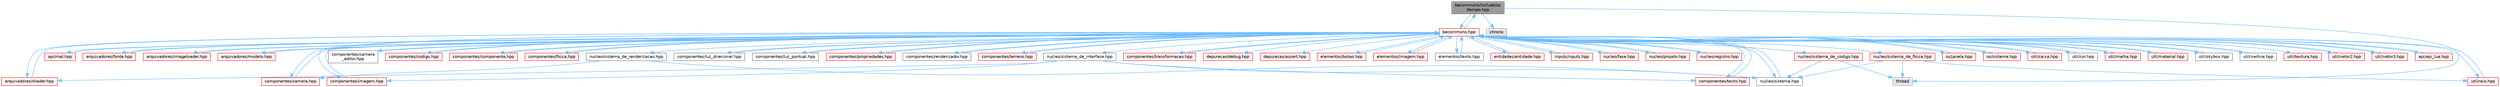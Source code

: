 digraph "becommons/include/os/tempo.hpp"
{
 // LATEX_PDF_SIZE
  bgcolor="transparent";
  edge [fontname=Helvetica,fontsize=10,labelfontname=Helvetica,labelfontsize=10];
  node [fontname=Helvetica,fontsize=10,shape=box,height=0.2,width=0.4];
  Node1 [id="Node000001",label="becommons/include/os\l/tempo.hpp",height=0.2,width=0.4,color="gray40", fillcolor="grey60", style="filled", fontcolor="black",tooltip="Inicia e gerencia o tempo."];
  Node1 -> Node2 [id="edge1_Node000001_Node000002",color="steelblue1",style="solid",tooltip=" "];
  Node2 [id="Node000002",label="thread",height=0.2,width=0.4,color="grey60", fillcolor="#E0E0E0", style="filled",tooltip=" "];
  Node1 -> Node3 [id="edge2_Node000001_Node000003",color="steelblue1",style="solid",tooltip=" "];
  Node3 [id="Node000003",label="chrono",height=0.2,width=0.4,color="grey60", fillcolor="#E0E0E0", style="filled",tooltip=" "];
  Node1 -> Node4 [id="edge3_Node000001_Node000004",color="steelblue1",style="solid",tooltip=" "];
  Node4 [id="Node000004",label="becommons.hpp",height=0.2,width=0.4,color="red", fillcolor="#FFF0F0", style="filled",URL="$becommons_8hpp.html",tooltip=" "];
  Node4 -> Node5 [id="edge4_Node000004_Node000005",color="steelblue1",style="solid",tooltip=" "];
  Node5 [id="Node000005",label="api/api_lua.hpp",height=0.2,width=0.4,color="red", fillcolor="#FFF0F0", style="filled",URL="$api__lua_8hpp.html",tooltip="Gerencia a configuração do luabridge para api lua."];
  Node5 -> Node4 [id="edge5_Node000005_Node000004",color="steelblue1",style="solid",tooltip=" "];
  Node4 -> Node10 [id="edge6_Node000004_Node000010",color="steelblue1",style="solid",tooltip=" "];
  Node10 [id="Node000010",label="api/mat.hpp",height=0.2,width=0.4,color="red", fillcolor="#FFF0F0", style="filled",URL="$mat_8hpp.html",tooltip="Gerencia funçoes matemáticas."];
  Node10 -> Node4 [id="edge7_Node000010_Node000004",color="steelblue1",style="solid",tooltip=" "];
  Node4 -> Node13 [id="edge8_Node000004_Node000013",color="steelblue1",style="solid",tooltip=" "];
  Node13 [id="Node000013",label="arquivadores/fonte.hpp",height=0.2,width=0.4,color="red", fillcolor="#FFF0F0", style="filled",URL="$fonte_8hpp.html",tooltip="Define estruturas básicas para renderização de textos."];
  Node13 -> Node4 [id="edge9_Node000013_Node000004",color="steelblue1",style="solid",tooltip=" "];
  Node4 -> Node18 [id="edge10_Node000004_Node000018",color="steelblue1",style="solid",tooltip=" "];
  Node18 [id="Node000018",label="arquivadores/imageloader.hpp",height=0.2,width=0.4,color="red", fillcolor="#FFF0F0", style="filled",URL="$imageloader_8hpp.html",tooltip="Gerencia as imagems/texturas carregadas na engine."];
  Node18 -> Node4 [id="edge11_Node000018_Node000004",color="steelblue1",style="solid",tooltip=" "];
  Node4 -> Node24 [id="edge12_Node000004_Node000024",color="steelblue1",style="solid",tooltip=" "];
  Node24 [id="Node000024",label="arquivadores/modelo.hpp",height=0.2,width=0.4,color="red", fillcolor="#FFF0F0", style="filled",URL="$modelo_8hpp.html",tooltip="Carrega um modelo usando a biblioteca assimp com base em um diretório."];
  Node24 -> Node4 [id="edge13_Node000024_Node000004",color="steelblue1",style="solid",tooltip=" "];
  Node4 -> Node26 [id="edge14_Node000004_Node000026",color="steelblue1",style="solid",tooltip=" "];
  Node26 [id="Node000026",label="arquivadores/shader.hpp",height=0.2,width=0.4,color="red", fillcolor="#FFF0F0", style="filled",URL="$shader_8hpp.html",tooltip="Gerencia os shaders GLSL."];
  Node26 -> Node4 [id="edge15_Node000026_Node000004",color="steelblue1",style="solid",tooltip=" "];
  Node4 -> Node32 [id="edge16_Node000004_Node000032",color="steelblue1",style="solid",tooltip=" "];
  Node32 [id="Node000032",label="componentes/camera.hpp",height=0.2,width=0.4,color="red", fillcolor="#FFF0F0", style="filled",URL="$camera_8hpp.html",tooltip="Estrutura básica de câmera."];
  Node32 -> Node4 [id="edge17_Node000032_Node000004",color="steelblue1",style="solid",tooltip=" "];
  Node4 -> Node35 [id="edge18_Node000004_Node000035",color="steelblue1",style="solid",tooltip=" "];
  Node35 [id="Node000035",label="componentes/camera\l_editor.hpp",height=0.2,width=0.4,color="grey40", fillcolor="white", style="filled",URL="$camera__editor_8hpp.html",tooltip=" "];
  Node35 -> Node4 [id="edge19_Node000035_Node000004",color="steelblue1",style="solid",tooltip=" "];
  Node4 -> Node36 [id="edge20_Node000004_Node000036",color="steelblue1",style="solid",tooltip=" "];
  Node36 [id="Node000036",label="componentes/codigo.hpp",height=0.2,width=0.4,color="red", fillcolor="#FFF0F0", style="filled",URL="$codigo_8hpp.html",tooltip="Componente de código para entidades ECS."];
  Node36 -> Node4 [id="edge21_Node000036_Node000004",color="steelblue1",style="solid",tooltip=" "];
  Node4 -> Node38 [id="edge22_Node000004_Node000038",color="steelblue1",style="solid",tooltip=" "];
  Node38 [id="Node000038",label="componentes/componente.hpp",height=0.2,width=0.4,color="red", fillcolor="#FFF0F0", style="filled",URL="$componente_8hpp.html",tooltip="Estrutura base para componetes."];
  Node38 -> Node4 [id="edge23_Node000038_Node000004",color="steelblue1",style="solid",tooltip=" "];
  Node4 -> Node43 [id="edge24_Node000004_Node000043",color="steelblue1",style="solid",tooltip=" "];
  Node43 [id="Node000043",label="componentes/fisica.hpp",height=0.2,width=0.4,color="red", fillcolor="#FFF0F0", style="filled",URL="$fisica_8hpp.html",tooltip="Componente de física para entidades ECS."];
  Node43 -> Node4 [id="edge25_Node000043_Node000004",color="steelblue1",style="solid",tooltip=" "];
  Node4 -> Node44 [id="edge26_Node000004_Node000044",color="steelblue1",style="solid",tooltip=" "];
  Node44 [id="Node000044",label="componentes/imagem.hpp",height=0.2,width=0.4,color="red", fillcolor="#FFF0F0", style="filled",URL="$componentes_2imagem_8hpp.html",tooltip=" "];
  Node44 -> Node4 [id="edge27_Node000044_Node000004",color="steelblue1",style="solid",tooltip=" "];
  Node4 -> Node45 [id="edge28_Node000004_Node000045",color="steelblue1",style="solid",tooltip=" "];
  Node45 [id="Node000045",label="componentes/luz_direcional.hpp",height=0.2,width=0.4,color="grey40", fillcolor="white", style="filled",URL="$luz__direcional_8hpp.html",tooltip=" "];
  Node45 -> Node4 [id="edge29_Node000045_Node000004",color="steelblue1",style="solid",tooltip=" "];
  Node4 -> Node46 [id="edge30_Node000004_Node000046",color="steelblue1",style="solid",tooltip=" "];
  Node46 [id="Node000046",label="componentes/luz_pontual.hpp",height=0.2,width=0.4,color="grey40", fillcolor="white", style="filled",URL="$luz__pontual_8hpp.html",tooltip=" "];
  Node46 -> Node4 [id="edge31_Node000046_Node000004",color="steelblue1",style="solid",tooltip=" "];
  Node4 -> Node47 [id="edge32_Node000004_Node000047",color="steelblue1",style="solid",tooltip=" "];
  Node47 [id="Node000047",label="componentes/propriedades.hpp",height=0.2,width=0.4,color="red", fillcolor="#FFF0F0", style="filled",URL="$propriedades_8hpp.html",tooltip=" "];
  Node47 -> Node4 [id="edge33_Node000047_Node000004",color="steelblue1",style="solid",tooltip=" "];
  Node4 -> Node48 [id="edge34_Node000004_Node000048",color="steelblue1",style="solid",tooltip=" "];
  Node48 [id="Node000048",label="componentes/renderizador.hpp",height=0.2,width=0.4,color="grey40", fillcolor="white", style="filled",URL="$renderizador_8hpp.html",tooltip=" "];
  Node48 -> Node4 [id="edge35_Node000048_Node000004",color="steelblue1",style="solid",tooltip=" "];
  Node4 -> Node49 [id="edge36_Node000004_Node000049",color="steelblue1",style="solid",tooltip=" "];
  Node49 [id="Node000049",label="componentes/terreno.hpp",height=0.2,width=0.4,color="red", fillcolor="#FFF0F0", style="filled",URL="$terreno_8hpp.html",tooltip=" "];
  Node49 -> Node4 [id="edge37_Node000049_Node000004",color="steelblue1",style="solid",tooltip=" "];
  Node4 -> Node50 [id="edge38_Node000004_Node000050",color="steelblue1",style="solid",tooltip=" "];
  Node50 [id="Node000050",label="componentes/texto.hpp",height=0.2,width=0.4,color="red", fillcolor="#FFF0F0", style="filled",URL="$componentes_2texto_8hpp.html",tooltip=" "];
  Node50 -> Node4 [id="edge39_Node000050_Node000004",color="steelblue1",style="solid",tooltip=" "];
  Node4 -> Node51 [id="edge40_Node000004_Node000051",color="steelblue1",style="solid",tooltip=" "];
  Node51 [id="Node000051",label="componentes/transformacao.hpp",height=0.2,width=0.4,color="red", fillcolor="#FFF0F0", style="filled",URL="$transformacao_8hpp.html",tooltip="Calcula a mtriz de modelo para um objeto 3d qualquer."];
  Node51 -> Node4 [id="edge41_Node000051_Node000004",color="steelblue1",style="solid",tooltip=" "];
  Node4 -> Node55 [id="edge42_Node000004_Node000055",color="steelblue1",style="solid",tooltip=" "];
  Node55 [id="Node000055",label="depuracao/debug.hpp",height=0.2,width=0.4,color="red", fillcolor="#FFF0F0", style="filled",URL="$debug_8hpp.html",tooltip=" "];
  Node4 -> Node56 [id="edge43_Node000004_Node000056",color="steelblue1",style="solid",tooltip=" "];
  Node56 [id="Node000056",label="depuracao/assert.hpp",height=0.2,width=0.4,color="red", fillcolor="#FFF0F0", style="filled",URL="$assert_8hpp.html",tooltip=" "];
  Node4 -> Node59 [id="edge44_Node000004_Node000059",color="steelblue1",style="solid",tooltip=" "];
  Node59 [id="Node000059",label="elementos/botao.hpp",height=0.2,width=0.4,color="red", fillcolor="#FFF0F0", style="filled",URL="$botao_8hpp.html",tooltip=" "];
  Node59 -> Node4 [id="edge45_Node000059_Node000004",color="steelblue1",style="solid",tooltip=" "];
  Node4 -> Node61 [id="edge46_Node000004_Node000061",color="steelblue1",style="solid",tooltip=" "];
  Node61 [id="Node000061",label="elementos/imagem.hpp",height=0.2,width=0.4,color="red", fillcolor="#FFF0F0", style="filled",URL="$elementos_2imagem_8hpp.html",tooltip="Gerencia a configuração do luabridge para api lua."];
  Node61 -> Node4 [id="edge47_Node000061_Node000004",color="steelblue1",style="solid",tooltip=" "];
  Node4 -> Node62 [id="edge48_Node000004_Node000062",color="steelblue1",style="solid",tooltip=" "];
  Node62 [id="Node000062",label="elementos/texto.hpp",height=0.2,width=0.4,color="grey40", fillcolor="white", style="filled",URL="$elementos_2texto_8hpp.html",tooltip=" "];
  Node62 -> Node4 [id="edge49_Node000062_Node000004",color="steelblue1",style="solid",tooltip=" "];
  Node4 -> Node63 [id="edge50_Node000004_Node000063",color="steelblue1",style="solid",tooltip=" "];
  Node63 [id="Node000063",label="entidades/entidade.hpp",height=0.2,width=0.4,color="red", fillcolor="#FFF0F0", style="filled",URL="$entidade_8hpp.html",tooltip="Inclusoes e defini��es relacionadas � entidade."];
  Node63 -> Node4 [id="edge51_Node000063_Node000004",color="steelblue1",style="solid",tooltip=" "];
  Node4 -> Node64 [id="edge52_Node000004_Node000064",color="steelblue1",style="solid",tooltip=" "];
  Node64 [id="Node000064",label="inputs/inputs.hpp",height=0.2,width=0.4,color="red", fillcolor="#FFF0F0", style="filled",URL="$inputs_8hpp.html",tooltip=" "];
  Node64 -> Node4 [id="edge53_Node000064_Node000004",color="steelblue1",style="solid",tooltip=" "];
  Node4 -> Node65 [id="edge54_Node000004_Node000065",color="steelblue1",style="solid",tooltip=" "];
  Node65 [id="Node000065",label="nucleo/fase.hpp",height=0.2,width=0.4,color="red", fillcolor="#FFF0F0", style="filled",URL="$fase_8hpp.html",tooltip="Gerencia sistemas numa fase."];
  Node65 -> Node4 [id="edge55_Node000065_Node000004",color="steelblue1",style="solid",tooltip=" "];
  Node4 -> Node66 [id="edge56_Node000004_Node000066",color="steelblue1",style="solid",tooltip=" "];
  Node66 [id="Node000066",label="nucleo/projeto.hpp",height=0.2,width=0.4,color="red", fillcolor="#FFF0F0", style="filled",URL="$projeto_8hpp.html",tooltip="Gerencia configurações do projeto."];
  Node66 -> Node4 [id="edge57_Node000066_Node000004",color="steelblue1",style="solid",tooltip=" "];
  Node4 -> Node67 [id="edge58_Node000004_Node000067",color="steelblue1",style="solid",tooltip=" "];
  Node67 [id="Node000067",label="nucleo/registro.hpp",height=0.2,width=0.4,color="red", fillcolor="#FFF0F0", style="filled",URL="$registro_8hpp.html",tooltip="Inclusoes e definições relacionadas à registro."];
  Node67 -> Node4 [id="edge59_Node000067_Node000004",color="steelblue1",style="solid",tooltip=" "];
  Node4 -> Node69 [id="edge60_Node000004_Node000069",color="steelblue1",style="solid",tooltip=" "];
  Node69 [id="Node000069",label="nucleo/sistema.hpp",height=0.2,width=0.4,color="grey40", fillcolor="white", style="filled",URL="$nucleo_2sistema_8hpp.html",tooltip=" "];
  Node69 -> Node4 [id="edge61_Node000069_Node000004",color="steelblue1",style="solid",tooltip=" "];
  Node4 -> Node70 [id="edge62_Node000004_Node000070",color="steelblue1",style="solid",tooltip=" "];
  Node70 [id="Node000070",label="nucleo/sistema_de_codigo.hpp",height=0.2,width=0.4,color="red", fillcolor="#FFF0F0", style="filled",URL="$sistema__de__codigo_8hpp.html",tooltip=" "];
  Node70 -> Node69 [id="edge63_Node000070_Node000069",color="steelblue1",style="solid",tooltip=" "];
  Node70 -> Node2 [id="edge64_Node000070_Node000002",color="steelblue1",style="solid",tooltip=" "];
  Node4 -> Node72 [id="edge65_Node000004_Node000072",color="steelblue1",style="solid",tooltip=" "];
  Node72 [id="Node000072",label="nucleo/sistema_de_fisica.hpp",height=0.2,width=0.4,color="red", fillcolor="#FFF0F0", style="filled",URL="$sistema__de__fisica_8hpp.html",tooltip="Gerencia a fisica de jogo com o bullet3."];
  Node72 -> Node69 [id="edge66_Node000072_Node000069",color="steelblue1",style="solid",tooltip=" "];
  Node72 -> Node73 [id="edge67_Node000072_Node000073",color="steelblue1",style="solid",tooltip=" "];
  Node73 [id="Node000073",label="util/raio.hpp",height=0.2,width=0.4,color="red", fillcolor="#FFF0F0", style="filled",URL="$raio_8hpp.html",tooltip=" "];
  Node73 -> Node4 [id="edge68_Node000073_Node000004",color="steelblue1",style="solid",tooltip=" "];
  Node72 -> Node2 [id="edge69_Node000072_Node000002",color="steelblue1",style="solid",tooltip=" "];
  Node4 -> Node74 [id="edge70_Node000004_Node000074",color="steelblue1",style="solid",tooltip=" "];
  Node74 [id="Node000074",label="nucleo/sistema_de_interface.hpp",height=0.2,width=0.4,color="grey40", fillcolor="white", style="filled",URL="$sistema__de__interface_8hpp.html",tooltip=" "];
  Node74 -> Node69 [id="edge71_Node000074_Node000069",color="steelblue1",style="solid",tooltip=" "];
  Node74 -> Node26 [id="edge72_Node000074_Node000026",color="steelblue1",style="solid",tooltip=" "];
  Node74 -> Node50 [id="edge73_Node000074_Node000050",color="steelblue1",style="solid",tooltip=" "];
  Node74 -> Node44 [id="edge74_Node000074_Node000044",color="steelblue1",style="solid",tooltip=" "];
  Node4 -> Node75 [id="edge75_Node000004_Node000075",color="steelblue1",style="solid",tooltip=" "];
  Node75 [id="Node000075",label="nucleo/sistema_de_renderizacao.hpp",height=0.2,width=0.4,color="grey40", fillcolor="white", style="filled",URL="$sistema__de__renderizacao_8hpp.html",tooltip="Gerencia a renderizacao."];
  Node75 -> Node69 [id="edge76_Node000075_Node000069",color="steelblue1",style="solid",tooltip=" "];
  Node75 -> Node32 [id="edge77_Node000075_Node000032",color="steelblue1",style="solid",tooltip=" "];
  Node4 -> Node76 [id="edge78_Node000004_Node000076",color="steelblue1",style="solid",tooltip=" "];
  Node76 [id="Node000076",label="os/janela.hpp",height=0.2,width=0.4,color="red", fillcolor="#FFF0F0", style="filled",URL="$janela_8hpp.html",tooltip="Inicia e gerencia janela glfw."];
  Node76 -> Node4 [id="edge79_Node000076_Node000004",color="steelblue1",style="solid",tooltip=" "];
  Node4 -> Node77 [id="edge80_Node000004_Node000077",color="steelblue1",style="solid",tooltip=" "];
  Node77 [id="Node000077",label="os/sistema.hpp",height=0.2,width=0.4,color="red", fillcolor="#FFF0F0", style="filled",URL="$os_2sistema_8hpp.html",tooltip="funçoes do sistema"];
  Node77 -> Node4 [id="edge81_Node000077_Node000004",color="steelblue1",style="solid",tooltip=" "];
  Node4 -> Node1 [id="edge82_Node000004_Node000001",color="steelblue1",style="solid",tooltip=" "];
  Node4 -> Node80 [id="edge83_Node000004_Node000080",color="steelblue1",style="solid",tooltip=" "];
  Node80 [id="Node000080",label="util/caixa.hpp",height=0.2,width=0.4,color="red", fillcolor="#FFF0F0", style="filled",URL="$caixa_8hpp.html",tooltip=" "];
  Node80 -> Node4 [id="edge84_Node000080_Node000004",color="steelblue1",style="solid",tooltip=" "];
  Node4 -> Node81 [id="edge85_Node000004_Node000081",color="steelblue1",style="solid",tooltip=" "];
  Node81 [id="Node000081",label="util/cor.hpp",height=0.2,width=0.4,color="grey40", fillcolor="white", style="filled",URL="$cor_8hpp.html",tooltip=" "];
  Node81 -> Node4 [id="edge86_Node000081_Node000004",color="steelblue1",style="solid",tooltip=" "];
  Node4 -> Node82 [id="edge87_Node000004_Node000082",color="steelblue1",style="solid",tooltip=" "];
  Node82 [id="Node000082",label="util/malha.hpp",height=0.2,width=0.4,color="red", fillcolor="#FFF0F0", style="filled",URL="$malha_8hpp.html",tooltip=" "];
  Node82 -> Node4 [id="edge88_Node000082_Node000004",color="steelblue1",style="solid",tooltip=" "];
  Node4 -> Node83 [id="edge89_Node000004_Node000083",color="steelblue1",style="solid",tooltip=" "];
  Node83 [id="Node000083",label="util/material.hpp",height=0.2,width=0.4,color="red", fillcolor="#FFF0F0", style="filled",URL="$material_8hpp.html",tooltip=" "];
  Node83 -> Node4 [id="edge90_Node000083_Node000004",color="steelblue1",style="solid",tooltip=" "];
  Node4 -> Node73 [id="edge91_Node000004_Node000073",color="steelblue1",style="solid",tooltip=" "];
  Node4 -> Node84 [id="edge92_Node000004_Node000084",color="steelblue1",style="solid",tooltip=" "];
  Node84 [id="Node000084",label="util/skybox.hpp",height=0.2,width=0.4,color="grey40", fillcolor="white", style="filled",URL="$skybox_8hpp.html",tooltip=" "];
  Node84 -> Node4 [id="edge93_Node000084_Node000004",color="steelblue1",style="solid",tooltip=" "];
  Node4 -> Node85 [id="edge94_Node000004_Node000085",color="steelblue1",style="solid",tooltip=" "];
  Node85 [id="Node000085",label="util/vertice.hpp",height=0.2,width=0.4,color="grey40", fillcolor="white", style="filled",URL="$vertice_8hpp.html",tooltip=" "];
  Node85 -> Node4 [id="edge95_Node000085_Node000004",color="steelblue1",style="solid",tooltip=" "];
  Node4 -> Node86 [id="edge96_Node000004_Node000086",color="steelblue1",style="solid",tooltip=" "];
  Node86 [id="Node000086",label="util/textura.hpp",height=0.2,width=0.4,color="red", fillcolor="#FFF0F0", style="filled",URL="$textura_8hpp.html",tooltip=" "];
  Node4 -> Node87 [id="edge97_Node000004_Node000087",color="steelblue1",style="solid",tooltip=" "];
  Node87 [id="Node000087",label="util/vetor2.hpp",height=0.2,width=0.4,color="red", fillcolor="#FFF0F0", style="filled",URL="$vetor2_8hpp.html",tooltip=" "];
  Node87 -> Node4 [id="edge98_Node000087_Node000004",color="steelblue1",style="solid",tooltip=" "];
  Node4 -> Node88 [id="edge99_Node000004_Node000088",color="steelblue1",style="solid",tooltip=" "];
  Node88 [id="Node000088",label="util/vetor3.hpp",height=0.2,width=0.4,color="red", fillcolor="#FFF0F0", style="filled",URL="$vetor3_8hpp.html",tooltip=" "];
  Node88 -> Node4 [id="edge100_Node000088_Node000004",color="steelblue1",style="solid",tooltip=" "];
}
